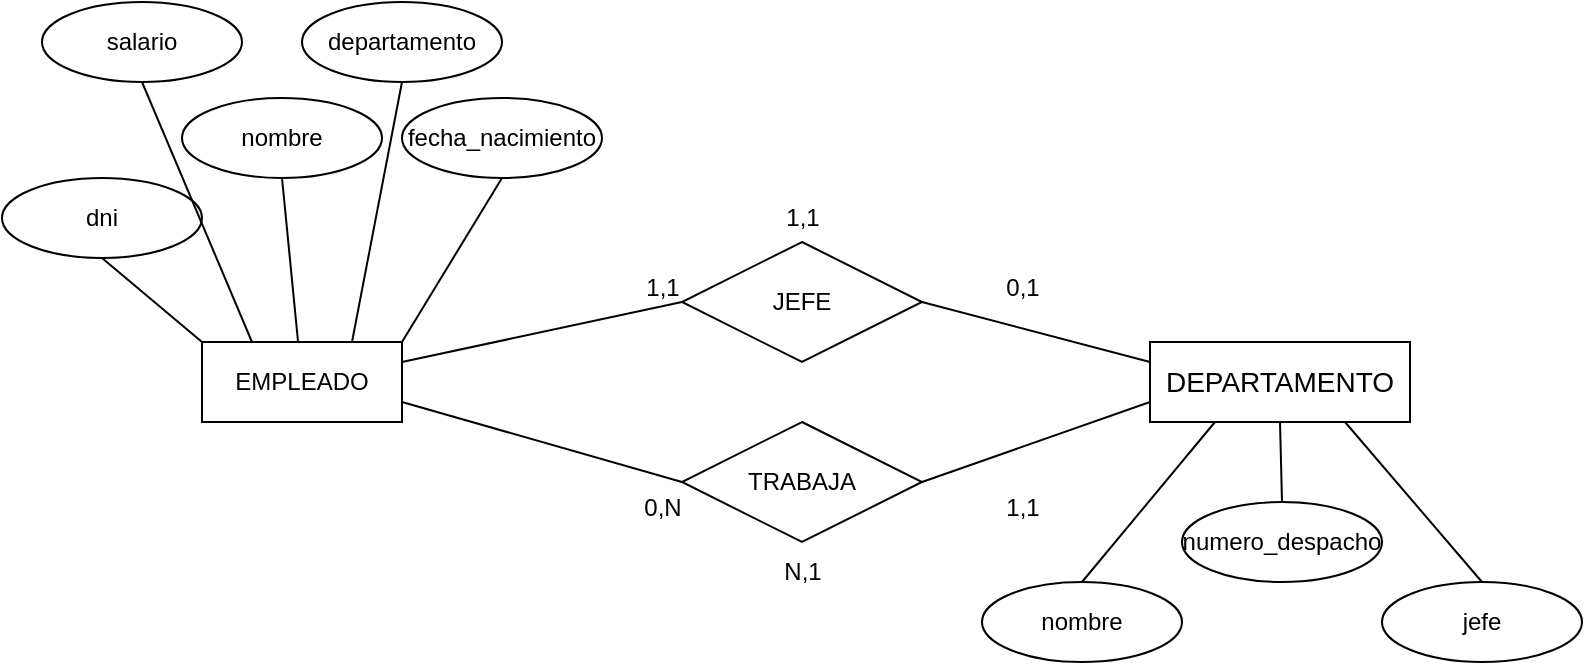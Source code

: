 <mxfile version="28.2.5">
  <diagram id="hVuhE_eu6zfQI_iPKAnY" name="Página-1">
    <mxGraphModel dx="947" dy="586" grid="1" gridSize="10" guides="1" tooltips="1" connect="1" arrows="1" fold="1" page="1" pageScale="1" pageWidth="827" pageHeight="1169" math="0" shadow="0">
      <root>
        <mxCell id="0" />
        <mxCell id="1" parent="0" />
        <mxCell id="lrd0yAmh-5YXVnzEDWsj-8" value="TRABAJA" style="shape=rhombus;perimeter=rhombusPerimeter;whiteSpace=wrap;html=1;align=center;" vertex="1" parent="1">
          <mxGeometry x="340" y="220" width="120" height="60" as="geometry" />
        </mxCell>
        <mxCell id="lrd0yAmh-5YXVnzEDWsj-9" value="dni" style="ellipse;whiteSpace=wrap;html=1;align=center;" vertex="1" parent="1">
          <mxGeometry y="98" width="100" height="40" as="geometry" />
        </mxCell>
        <mxCell id="lrd0yAmh-5YXVnzEDWsj-10" value="nombre" style="ellipse;whiteSpace=wrap;html=1;align=center;" vertex="1" parent="1">
          <mxGeometry x="90" y="58" width="100" height="40" as="geometry" />
        </mxCell>
        <mxCell id="lrd0yAmh-5YXVnzEDWsj-11" value="fecha_nacimiento" style="ellipse;whiteSpace=wrap;html=1;align=center;" vertex="1" parent="1">
          <mxGeometry x="200" y="58" width="100" height="40" as="geometry" />
        </mxCell>
        <mxCell id="lrd0yAmh-5YXVnzEDWsj-12" value="salario" style="ellipse;whiteSpace=wrap;html=1;align=center;" vertex="1" parent="1">
          <mxGeometry x="20" y="10" width="100" height="40" as="geometry" />
        </mxCell>
        <mxCell id="lrd0yAmh-5YXVnzEDWsj-13" value="departamento" style="ellipse;whiteSpace=wrap;html=1;align=center;" vertex="1" parent="1">
          <mxGeometry x="150" y="10" width="100" height="40" as="geometry" />
        </mxCell>
        <mxCell id="lrd0yAmh-5YXVnzEDWsj-14" value="EMPLEADO" style="whiteSpace=wrap;html=1;align=center;" vertex="1" parent="1">
          <mxGeometry x="100" y="180" width="100" height="40" as="geometry" />
        </mxCell>
        <mxCell id="lrd0yAmh-5YXVnzEDWsj-15" value="&lt;span style=&quot;font-size: 14px;&quot;&gt;DEPARTAMENTO&lt;/span&gt;" style="whiteSpace=wrap;html=1;align=center;" vertex="1" parent="1">
          <mxGeometry x="574" y="180" width="130" height="40" as="geometry" />
        </mxCell>
        <mxCell id="lrd0yAmh-5YXVnzEDWsj-16" value="numero_despacho" style="ellipse;whiteSpace=wrap;html=1;align=center;" vertex="1" parent="1">
          <mxGeometry x="590" y="260" width="100" height="40" as="geometry" />
        </mxCell>
        <mxCell id="lrd0yAmh-5YXVnzEDWsj-17" value="nombre" style="ellipse;whiteSpace=wrap;html=1;align=center;" vertex="1" parent="1">
          <mxGeometry x="490" y="300" width="100" height="40" as="geometry" />
        </mxCell>
        <mxCell id="lrd0yAmh-5YXVnzEDWsj-18" value="jefe" style="ellipse;whiteSpace=wrap;html=1;align=center;" vertex="1" parent="1">
          <mxGeometry x="690" y="300" width="100" height="40" as="geometry" />
        </mxCell>
        <mxCell id="lrd0yAmh-5YXVnzEDWsj-19" value="JEFE" style="shape=rhombus;perimeter=rhombusPerimeter;whiteSpace=wrap;html=1;align=center;" vertex="1" parent="1">
          <mxGeometry x="340" y="130" width="120" height="60" as="geometry" />
        </mxCell>
        <mxCell id="lrd0yAmh-5YXVnzEDWsj-26" value="" style="endArrow=none;html=1;rounded=0;exitX=0.5;exitY=1;exitDx=0;exitDy=0;entryX=0;entryY=0;entryDx=0;entryDy=0;" edge="1" parent="1" source="lrd0yAmh-5YXVnzEDWsj-9" target="lrd0yAmh-5YXVnzEDWsj-14">
          <mxGeometry relative="1" as="geometry">
            <mxPoint x="50" y="150" as="sourcePoint" />
            <mxPoint x="210" y="150" as="targetPoint" />
          </mxGeometry>
        </mxCell>
        <mxCell id="lrd0yAmh-5YXVnzEDWsj-27" value="" style="endArrow=none;html=1;rounded=0;exitX=0.5;exitY=1;exitDx=0;exitDy=0;entryX=0.25;entryY=0;entryDx=0;entryDy=0;" edge="1" parent="1" source="lrd0yAmh-5YXVnzEDWsj-12" target="lrd0yAmh-5YXVnzEDWsj-14">
          <mxGeometry relative="1" as="geometry">
            <mxPoint x="250" y="170" as="sourcePoint" />
            <mxPoint x="330" y="300" as="targetPoint" />
          </mxGeometry>
        </mxCell>
        <mxCell id="lrd0yAmh-5YXVnzEDWsj-28" value="" style="endArrow=none;html=1;rounded=0;exitX=0.5;exitY=1;exitDx=0;exitDy=0;entryX=0.75;entryY=0;entryDx=0;entryDy=0;" edge="1" parent="1" source="lrd0yAmh-5YXVnzEDWsj-13" target="lrd0yAmh-5YXVnzEDWsj-14">
          <mxGeometry relative="1" as="geometry">
            <mxPoint x="290" y="160" as="sourcePoint" />
            <mxPoint x="370" y="290" as="targetPoint" />
          </mxGeometry>
        </mxCell>
        <mxCell id="lrd0yAmh-5YXVnzEDWsj-29" value="" style="endArrow=none;html=1;rounded=0;exitX=0.5;exitY=1;exitDx=0;exitDy=0;" edge="1" parent="1" source="lrd0yAmh-5YXVnzEDWsj-10" target="lrd0yAmh-5YXVnzEDWsj-14">
          <mxGeometry relative="1" as="geometry">
            <mxPoint x="290" y="130" as="sourcePoint" />
            <mxPoint x="370" y="260" as="targetPoint" />
          </mxGeometry>
        </mxCell>
        <mxCell id="lrd0yAmh-5YXVnzEDWsj-30" value="" style="endArrow=none;html=1;rounded=0;exitX=0.5;exitY=1;exitDx=0;exitDy=0;entryX=1;entryY=0;entryDx=0;entryDy=0;" edge="1" parent="1" source="lrd0yAmh-5YXVnzEDWsj-11" target="lrd0yAmh-5YXVnzEDWsj-14">
          <mxGeometry relative="1" as="geometry">
            <mxPoint x="390" y="90" as="sourcePoint" />
            <mxPoint x="470" y="220" as="targetPoint" />
          </mxGeometry>
        </mxCell>
        <mxCell id="lrd0yAmh-5YXVnzEDWsj-31" value="" style="endArrow=none;html=1;rounded=0;exitX=0.5;exitY=1;exitDx=0;exitDy=0;entryX=0.5;entryY=0;entryDx=0;entryDy=0;" edge="1" parent="1" source="lrd0yAmh-5YXVnzEDWsj-15" target="lrd0yAmh-5YXVnzEDWsj-16">
          <mxGeometry relative="1" as="geometry">
            <mxPoint x="580" y="370" as="sourcePoint" />
            <mxPoint x="660" y="500" as="targetPoint" />
          </mxGeometry>
        </mxCell>
        <mxCell id="lrd0yAmh-5YXVnzEDWsj-32" value="" style="endArrow=none;html=1;rounded=0;exitX=0.25;exitY=1;exitDx=0;exitDy=0;entryX=0.5;entryY=0;entryDx=0;entryDy=0;" edge="1" parent="1" source="lrd0yAmh-5YXVnzEDWsj-15" target="lrd0yAmh-5YXVnzEDWsj-17">
          <mxGeometry relative="1" as="geometry">
            <mxPoint x="600" y="390" as="sourcePoint" />
            <mxPoint x="680" y="520" as="targetPoint" />
          </mxGeometry>
        </mxCell>
        <mxCell id="lrd0yAmh-5YXVnzEDWsj-33" value="" style="endArrow=none;html=1;rounded=0;exitX=0.75;exitY=1;exitDx=0;exitDy=0;entryX=0.5;entryY=0;entryDx=0;entryDy=0;" edge="1" parent="1" source="lrd0yAmh-5YXVnzEDWsj-15" target="lrd0yAmh-5YXVnzEDWsj-18">
          <mxGeometry relative="1" as="geometry">
            <mxPoint x="670" y="410" as="sourcePoint" />
            <mxPoint x="750" y="540" as="targetPoint" />
          </mxGeometry>
        </mxCell>
        <mxCell id="lrd0yAmh-5YXVnzEDWsj-39" value="0,1" style="text;html=1;align=center;verticalAlign=middle;resizable=0;points=[];autosize=1;strokeColor=none;fillColor=none;" vertex="1" parent="1">
          <mxGeometry x="490" y="138" width="40" height="30" as="geometry" />
        </mxCell>
        <mxCell id="lrd0yAmh-5YXVnzEDWsj-40" value="1,1" style="text;html=1;align=center;verticalAlign=middle;resizable=0;points=[];autosize=1;strokeColor=none;fillColor=none;" vertex="1" parent="1">
          <mxGeometry x="490" y="248" width="40" height="30" as="geometry" />
        </mxCell>
        <mxCell id="lrd0yAmh-5YXVnzEDWsj-41" value="0,N" style="text;html=1;align=center;verticalAlign=middle;resizable=0;points=[];autosize=1;strokeColor=none;fillColor=none;" vertex="1" parent="1">
          <mxGeometry x="310" y="248" width="40" height="30" as="geometry" />
        </mxCell>
        <mxCell id="lrd0yAmh-5YXVnzEDWsj-42" value="1,1" style="text;html=1;align=center;verticalAlign=middle;resizable=0;points=[];autosize=1;strokeColor=none;fillColor=none;" vertex="1" parent="1">
          <mxGeometry x="310" y="138" width="40" height="30" as="geometry" />
        </mxCell>
        <mxCell id="lrd0yAmh-5YXVnzEDWsj-43" value="1,1" style="text;html=1;align=center;verticalAlign=middle;resizable=0;points=[];autosize=1;strokeColor=none;fillColor=none;" vertex="1" parent="1">
          <mxGeometry x="380" y="103" width="40" height="30" as="geometry" />
        </mxCell>
        <mxCell id="lrd0yAmh-5YXVnzEDWsj-44" value="N,1" style="text;html=1;align=center;verticalAlign=middle;resizable=0;points=[];autosize=1;strokeColor=none;fillColor=none;" vertex="1" parent="1">
          <mxGeometry x="380" y="280" width="40" height="30" as="geometry" />
        </mxCell>
        <mxCell id="lrd0yAmh-5YXVnzEDWsj-50" value="" style="endArrow=none;html=1;rounded=0;exitX=1;exitY=0.75;exitDx=0;exitDy=0;entryX=0;entryY=0.5;entryDx=0;entryDy=0;" edge="1" parent="1" source="lrd0yAmh-5YXVnzEDWsj-14" target="lrd0yAmh-5YXVnzEDWsj-8">
          <mxGeometry relative="1" as="geometry">
            <mxPoint x="330" y="260" as="sourcePoint" />
            <mxPoint x="280" y="342" as="targetPoint" />
          </mxGeometry>
        </mxCell>
        <mxCell id="lrd0yAmh-5YXVnzEDWsj-51" value="" style="endArrow=none;html=1;rounded=0;exitX=1;exitY=0.25;exitDx=0;exitDy=0;entryX=0;entryY=0.5;entryDx=0;entryDy=0;" edge="1" parent="1" source="lrd0yAmh-5YXVnzEDWsj-14" target="lrd0yAmh-5YXVnzEDWsj-19">
          <mxGeometry relative="1" as="geometry">
            <mxPoint x="360" y="320" as="sourcePoint" />
            <mxPoint x="310" y="402" as="targetPoint" />
          </mxGeometry>
        </mxCell>
        <mxCell id="lrd0yAmh-5YXVnzEDWsj-52" value="" style="endArrow=none;html=1;rounded=0;exitX=1;exitY=0.5;exitDx=0;exitDy=0;entryX=0;entryY=0.25;entryDx=0;entryDy=0;" edge="1" parent="1" source="lrd0yAmh-5YXVnzEDWsj-19" target="lrd0yAmh-5YXVnzEDWsj-15">
          <mxGeometry relative="1" as="geometry">
            <mxPoint x="520" y="400" as="sourcePoint" />
            <mxPoint x="470" y="482" as="targetPoint" />
          </mxGeometry>
        </mxCell>
        <mxCell id="lrd0yAmh-5YXVnzEDWsj-53" value="" style="endArrow=none;html=1;rounded=0;exitX=1;exitY=0.5;exitDx=0;exitDy=0;entryX=0;entryY=0.75;entryDx=0;entryDy=0;" edge="1" parent="1" source="lrd0yAmh-5YXVnzEDWsj-8" target="lrd0yAmh-5YXVnzEDWsj-15">
          <mxGeometry relative="1" as="geometry">
            <mxPoint x="530" y="400" as="sourcePoint" />
            <mxPoint x="480" y="482" as="targetPoint" />
          </mxGeometry>
        </mxCell>
      </root>
    </mxGraphModel>
  </diagram>
</mxfile>
